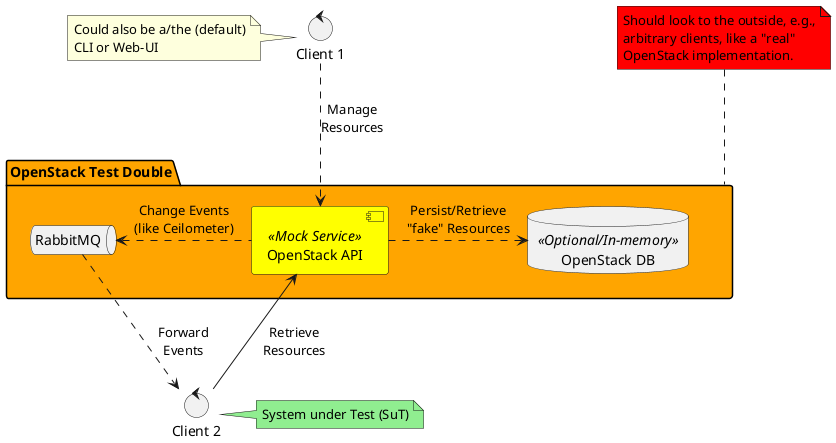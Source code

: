 ' SPDX-License-Identifier: AGPL-3.0-or-later
@startuml
'skinparam linetype ortho

folder "OpenStack Test Double" as openstack #orange {
    component "OpenStack API" <<Mock Service>> as api #yellow

    database "OpenStack DB" <<Optional/In-memory>> as db
'    note top of db #red
'    Not yet implemented.
'    endnote

    queue "RabbitMQ" as amqp
'    note top of amqp #red
'    Not yet implemented.
'    endnote

    api .right-> db : Persist/Retrieve\n"fake" Resources
    api .left-> amqp : Change Events\n(like Ceilometer)
}
note top of openstack #red
Should look to the outside, e.g.,
arbitrary clients, like a "real"
OpenStack implementation.
endnote

control "Client 1" as client1
note left
Could also be a/the (default)
CLI or Web-UI
endnote
client1 .-> api : Manage\nResources

'folder "Our Development" as dev {
'component "Other System" as other #lightgreen {
  control "Client 2" as client2

  amqp .down-> client2 : Forward\nEvents
  client2 -down-> api : Retrieve\nResources
'}

note right of client2 #lightgreen
System under Test (SuT)
endnote

'component "Test Driver" as driver #lightblue
'driver --up-> api : Manage\nTest Resources
'driver -left-> other : Test Behavior

'dev --up[hidden]- openstack : Test Behavior
'}
@enduml